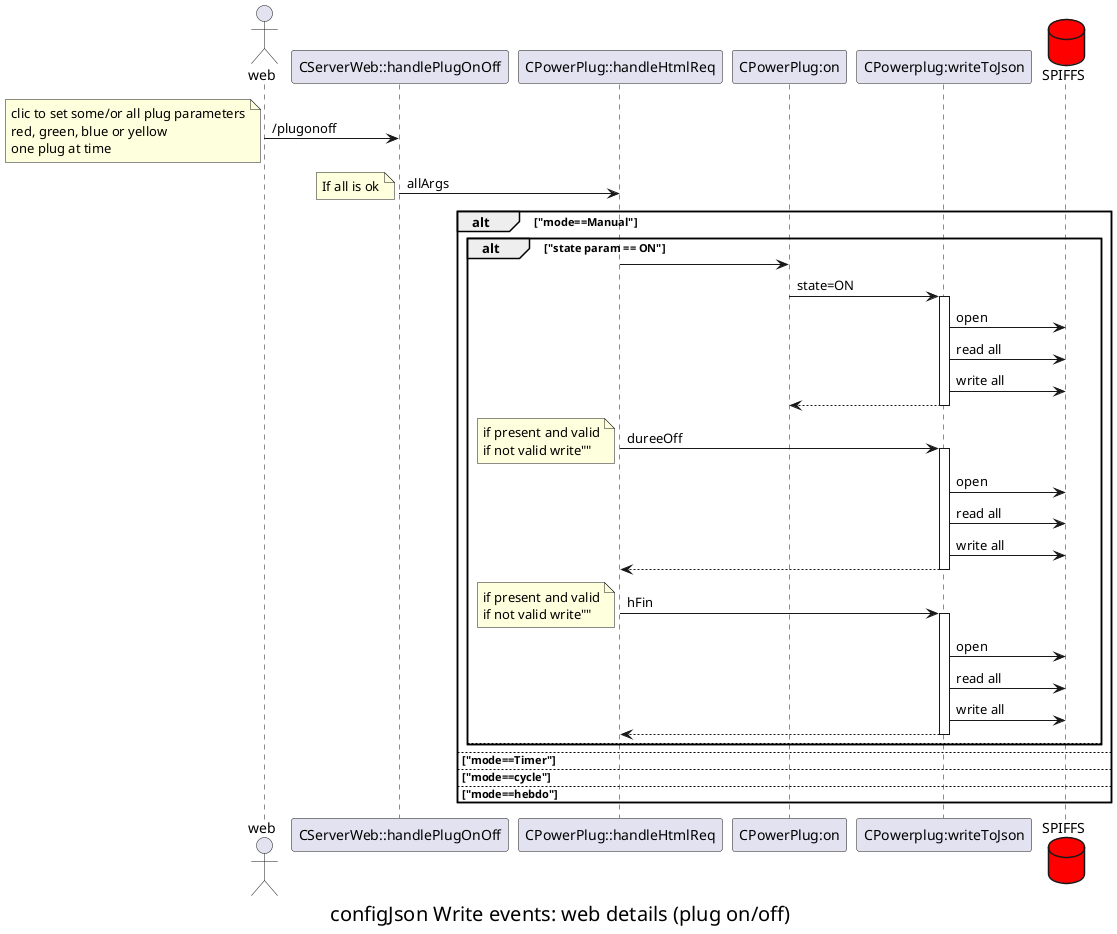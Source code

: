 @startuml



<style>
caption {
FontSize 20
}
</style>

caption configJson Write events: web details (plug on/off)

actor web
participant "CServerWeb::handlePlugOnOff"
participant "CPowerPlug::handleHtmlReq"
participant "CPowerPlug:on"
participant "CPowerplug:writeToJson"

database SPIFFS #red

!procedure $activeWrite( $returnDest )
        activate "CPowerplug:writeToJson"
            "CPowerplug:writeToJson" -> SPIFFS:open
            "CPowerplug:writeToJson" -> SPIFFS:read all
            "CPowerplug:writeToJson" -> SPIFFS:write all
            "CPowerplug:writeToJson" --> "$returnDest"
        deactivate "CPowerplug:writeToJson"
!end procedure


web -> "CServerWeb::handlePlugOnOff": /plugonoff
note left
 clic to set some/or all plug parameters
 red, green, blue or yellow
 one plug at time
end note
"CServerWeb::handlePlugOnOff" -> "CPowerPlug::handleHtmlReq": allArgs
note left
If all is ok
end note
alt "mode==Manual"
    alt "state param == ON"
        "CPowerPlug::handleHtmlReq" -> "CPowerPlug:on"
        "CPowerPlug:on" -> "CPowerplug:writeToJson":state=ON
        $activeWrite( "CPowerPlug:on" )
        "CPowerPlug::handleHtmlReq" -> "CPowerplug:writeToJson" :dureeOff
        note left
            if present and valid
            if not valid write""
        end note
        $activeWrite("CPowerPlug::handleHtmlReq")
        "CPowerPlug::handleHtmlReq" -> "CPowerplug:writeToJson" :hFin
        note left
            if present and valid
            if not valid write""
        end note
        activate "CPowerplug:writeToJson"
            "CPowerplug:writeToJson" -> SPIFFS:open
            "CPowerplug:writeToJson" -> SPIFFS:read all
            "CPowerplug:writeToJson" -> SPIFFS:write all
            "CPowerplug:writeToJson" --> "CPowerPlug::handleHtmlReq"
        deactivate "CPowerplug:writeToJson"

    else

    end
else "mode==Timer"

else "mode==cycle"

else "mode==hebdo"
end


@enduml